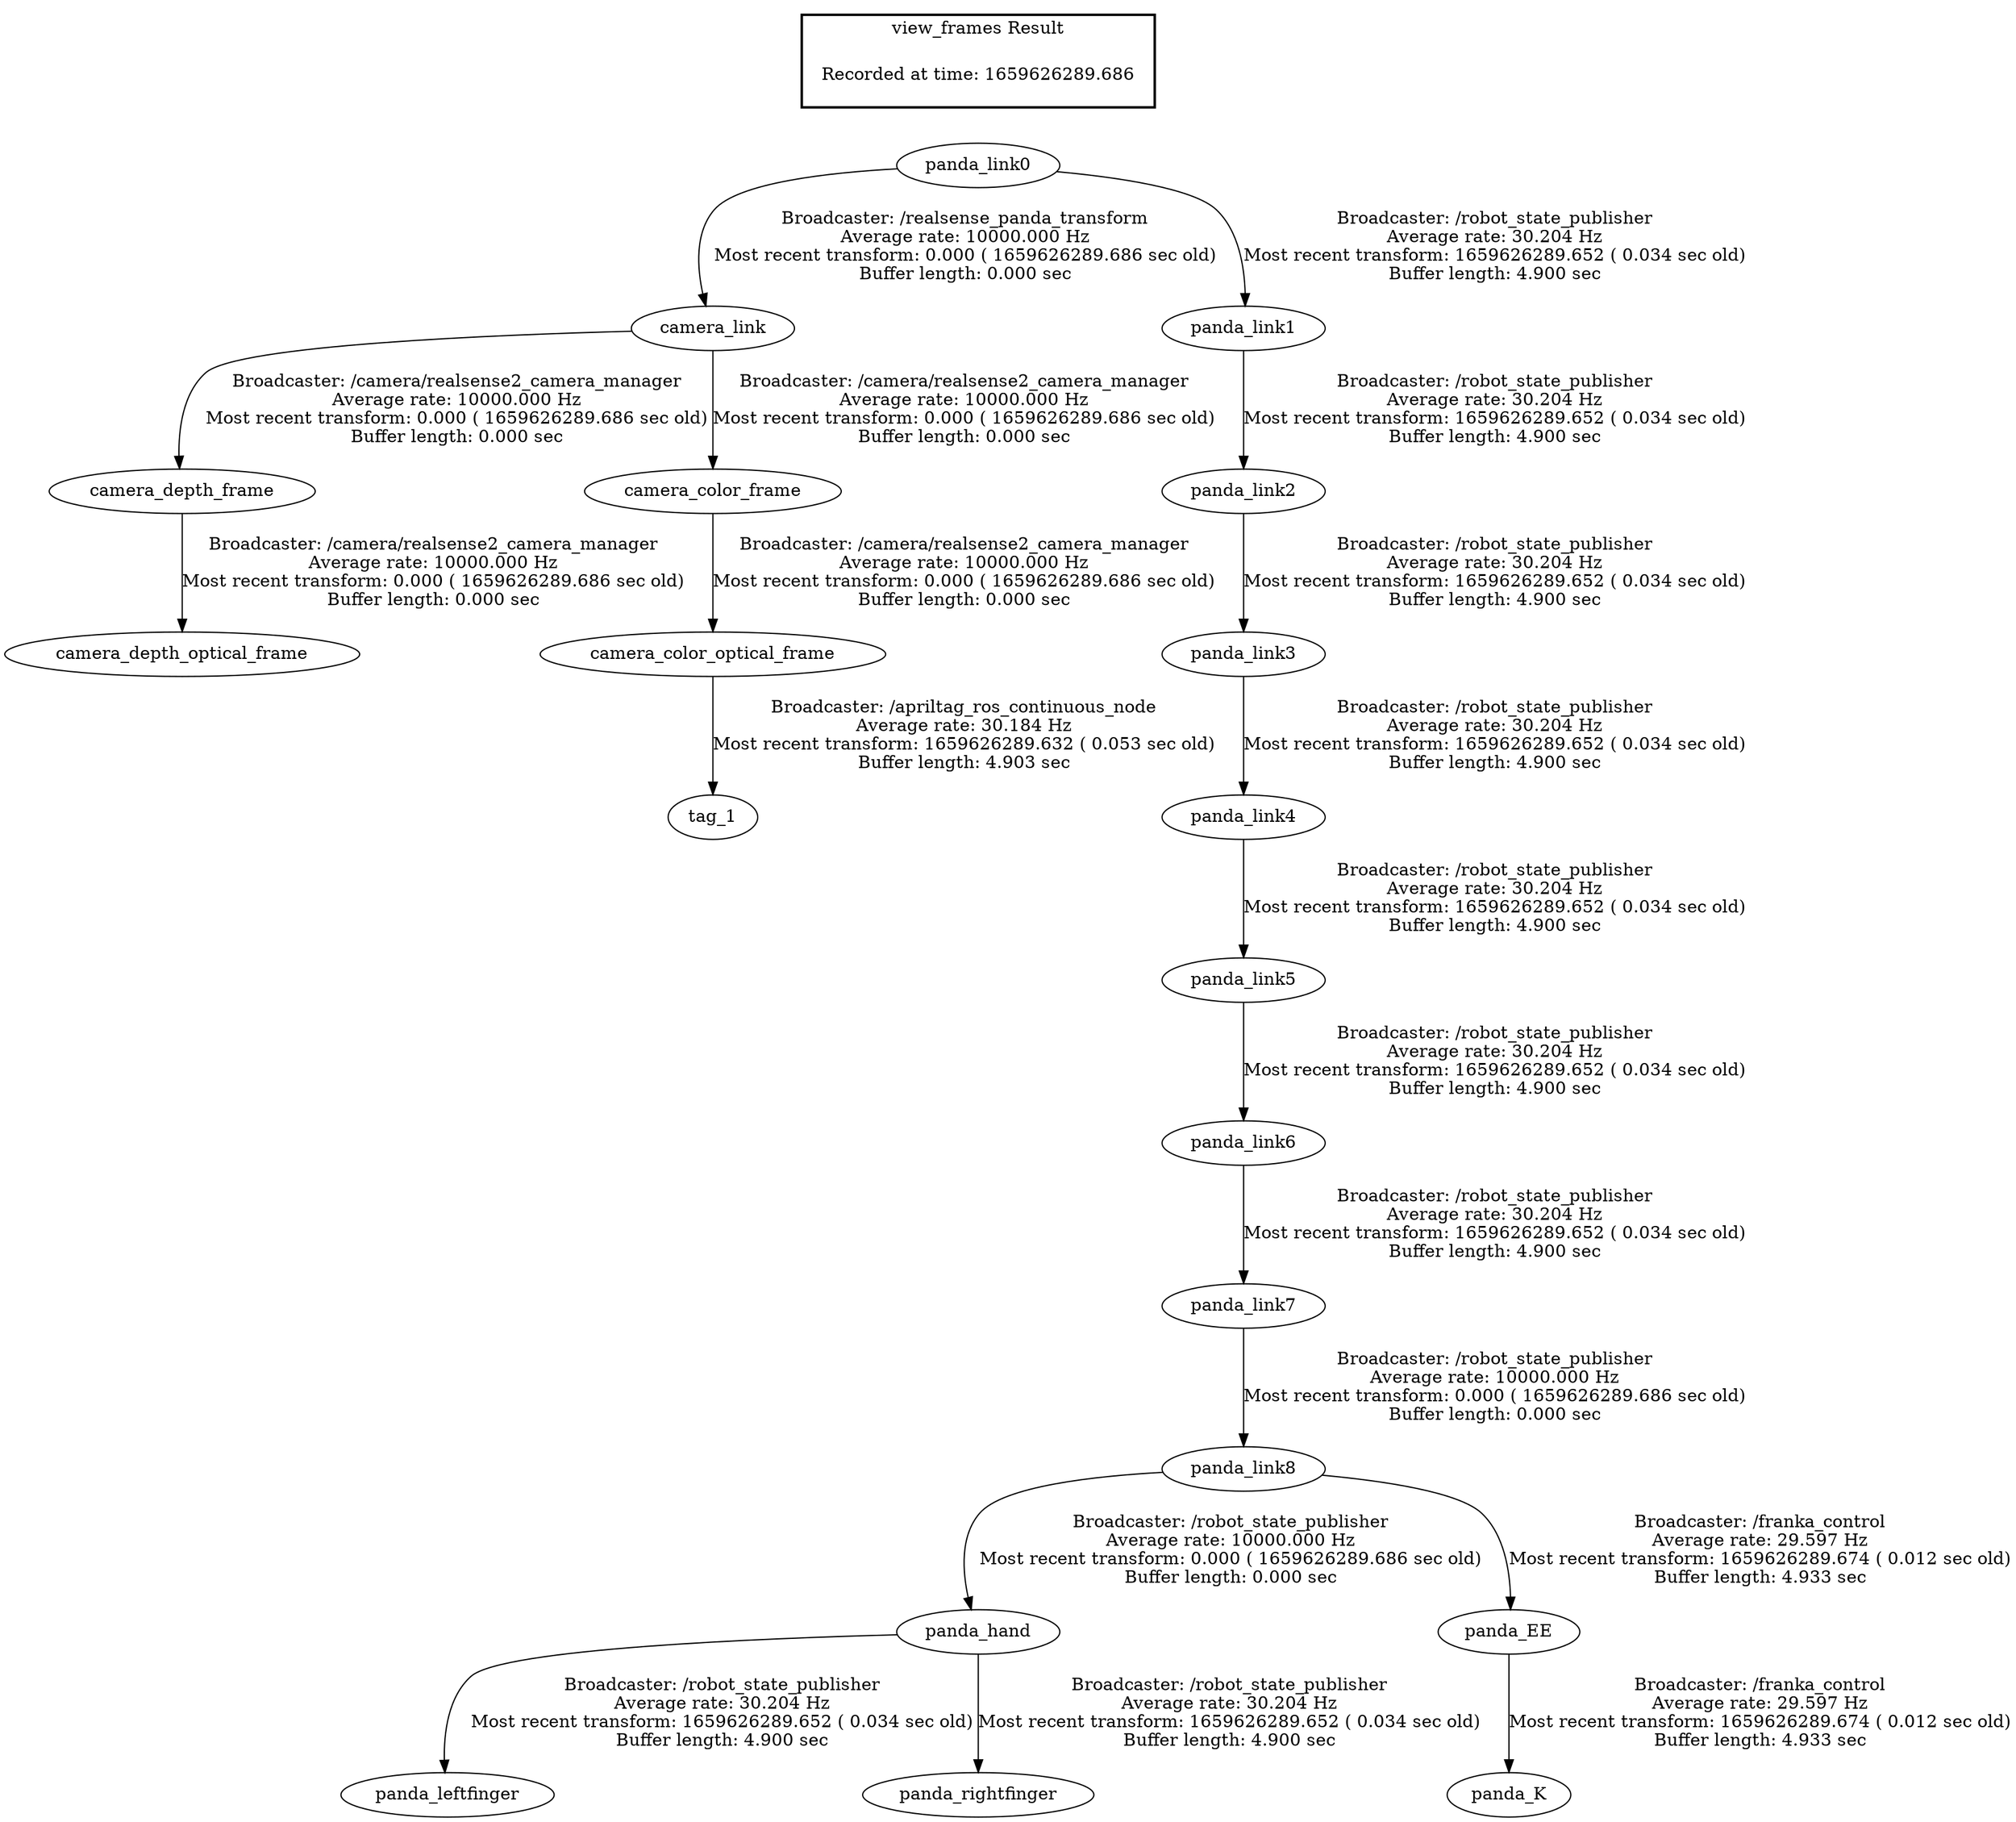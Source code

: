 digraph G {
"panda_link0" -> "camera_link"[label="Broadcaster: /realsense_panda_transform\nAverage rate: 10000.000 Hz\nMost recent transform: 0.000 ( 1659626289.686 sec old)\nBuffer length: 0.000 sec\n"];
"panda_link8" -> "panda_hand"[label="Broadcaster: /robot_state_publisher\nAverage rate: 10000.000 Hz\nMost recent transform: 0.000 ( 1659626289.686 sec old)\nBuffer length: 0.000 sec\n"];
"panda_link7" -> "panda_link8"[label="Broadcaster: /robot_state_publisher\nAverage rate: 10000.000 Hz\nMost recent transform: 0.000 ( 1659626289.686 sec old)\nBuffer length: 0.000 sec\n"];
"panda_link6" -> "panda_link7"[label="Broadcaster: /robot_state_publisher\nAverage rate: 30.204 Hz\nMost recent transform: 1659626289.652 ( 0.034 sec old)\nBuffer length: 4.900 sec\n"];
"camera_link" -> "camera_depth_frame"[label="Broadcaster: /camera/realsense2_camera_manager\nAverage rate: 10000.000 Hz\nMost recent transform: 0.000 ( 1659626289.686 sec old)\nBuffer length: 0.000 sec\n"];
"camera_depth_frame" -> "camera_depth_optical_frame"[label="Broadcaster: /camera/realsense2_camera_manager\nAverage rate: 10000.000 Hz\nMost recent transform: 0.000 ( 1659626289.686 sec old)\nBuffer length: 0.000 sec\n"];
"camera_link" -> "camera_color_frame"[label="Broadcaster: /camera/realsense2_camera_manager\nAverage rate: 10000.000 Hz\nMost recent transform: 0.000 ( 1659626289.686 sec old)\nBuffer length: 0.000 sec\n"];
"camera_color_frame" -> "camera_color_optical_frame"[label="Broadcaster: /camera/realsense2_camera_manager\nAverage rate: 10000.000 Hz\nMost recent transform: 0.000 ( 1659626289.686 sec old)\nBuffer length: 0.000 sec\n"];
"panda_link8" -> "panda_EE"[label="Broadcaster: /franka_control\nAverage rate: 29.597 Hz\nMost recent transform: 1659626289.674 ( 0.012 sec old)\nBuffer length: 4.933 sec\n"];
"panda_EE" -> "panda_K"[label="Broadcaster: /franka_control\nAverage rate: 29.597 Hz\nMost recent transform: 1659626289.674 ( 0.012 sec old)\nBuffer length: 4.933 sec\n"];
"panda_hand" -> "panda_leftfinger"[label="Broadcaster: /robot_state_publisher\nAverage rate: 30.204 Hz\nMost recent transform: 1659626289.652 ( 0.034 sec old)\nBuffer length: 4.900 sec\n"];
"panda_hand" -> "panda_rightfinger"[label="Broadcaster: /robot_state_publisher\nAverage rate: 30.204 Hz\nMost recent transform: 1659626289.652 ( 0.034 sec old)\nBuffer length: 4.900 sec\n"];
"panda_link0" -> "panda_link1"[label="Broadcaster: /robot_state_publisher\nAverage rate: 30.204 Hz\nMost recent transform: 1659626289.652 ( 0.034 sec old)\nBuffer length: 4.900 sec\n"];
"panda_link1" -> "panda_link2"[label="Broadcaster: /robot_state_publisher\nAverage rate: 30.204 Hz\nMost recent transform: 1659626289.652 ( 0.034 sec old)\nBuffer length: 4.900 sec\n"];
"panda_link2" -> "panda_link3"[label="Broadcaster: /robot_state_publisher\nAverage rate: 30.204 Hz\nMost recent transform: 1659626289.652 ( 0.034 sec old)\nBuffer length: 4.900 sec\n"];
"panda_link3" -> "panda_link4"[label="Broadcaster: /robot_state_publisher\nAverage rate: 30.204 Hz\nMost recent transform: 1659626289.652 ( 0.034 sec old)\nBuffer length: 4.900 sec\n"];
"panda_link4" -> "panda_link5"[label="Broadcaster: /robot_state_publisher\nAverage rate: 30.204 Hz\nMost recent transform: 1659626289.652 ( 0.034 sec old)\nBuffer length: 4.900 sec\n"];
"panda_link5" -> "panda_link6"[label="Broadcaster: /robot_state_publisher\nAverage rate: 30.204 Hz\nMost recent transform: 1659626289.652 ( 0.034 sec old)\nBuffer length: 4.900 sec\n"];
"camera_color_optical_frame" -> "tag_1"[label="Broadcaster: /apriltag_ros_continuous_node\nAverage rate: 30.184 Hz\nMost recent transform: 1659626289.632 ( 0.053 sec old)\nBuffer length: 4.903 sec\n"];
edge [style=invis];
 subgraph cluster_legend { style=bold; color=black; label ="view_frames Result";
"Recorded at time: 1659626289.686"[ shape=plaintext ] ;
 }->"panda_link0";
}